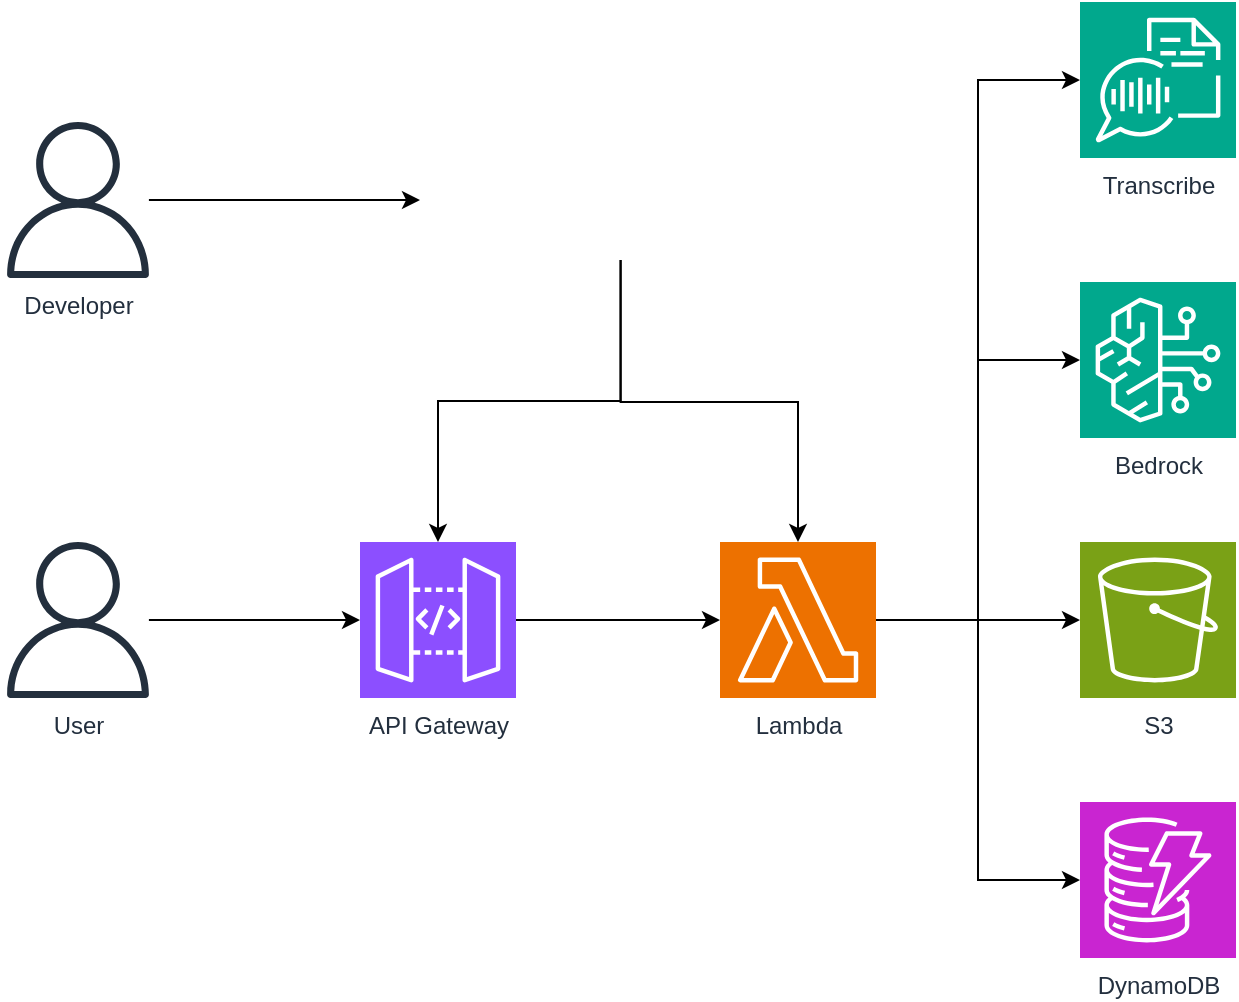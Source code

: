 <mxfile version="26.1.3">
  <diagram name="Architecture" id="fexu3lbiZhHOJmb0zQ1V">
    <mxGraphModel dx="838" dy="1800" grid="1" gridSize="10" guides="1" tooltips="1" connect="1" arrows="1" fold="1" page="1" pageScale="1" pageWidth="827" pageHeight="1169" math="0" shadow="0">
      <root>
        <mxCell id="0" />
        <mxCell id="1" parent="0" />
        <mxCell id="eQa4DL1fmnH6UU74Suo6-1" value="User" style="sketch=0;outlineConnect=0;fontColor=#232F3E;gradientColor=none;fillColor=#232F3D;strokeColor=none;dashed=0;verticalLabelPosition=bottom;verticalAlign=top;align=center;html=1;fontSize=12;fontStyle=0;aspect=fixed;pointerEvents=1;shape=mxgraph.aws4.user;" vertex="1" parent="1">
          <mxGeometry x="120" y="200" width="78" height="78" as="geometry" />
        </mxCell>
        <mxCell id="eQa4DL1fmnH6UU74Suo6-2" value="API Gateway" style="sketch=0;points=[[0,0,0],[0.25,0,0],[0.5,0,0],[0.75,0,0],[1,0,0],[0,1,0],[0.25,1,0],[0.5,1,0],[0.75,1,0],[1,1,0],[0,0.25,0],[0,0.5,0],[0,0.75,0],[1,0.25,0],[1,0.5,0],[1,0.75,0]];outlineConnect=0;fontColor=#232F3E;fillColor=#8C4FFF;strokeColor=#ffffff;dashed=0;verticalLabelPosition=bottom;verticalAlign=top;align=center;html=1;fontSize=12;fontStyle=0;aspect=fixed;shape=mxgraph.aws4.resourceIcon;resIcon=mxgraph.aws4.api_gateway;" vertex="1" parent="1">
          <mxGeometry x="300" y="200" width="78" height="78" as="geometry" />
        </mxCell>
        <mxCell id="eQa4DL1fmnH6UU74Suo6-3" style="edgeStyle=orthogonalEdgeStyle;rounded=0;orthogonalLoop=1;jettySize=auto;html=1;entryX=0;entryY=0.5;entryDx=0;entryDy=0;entryPerimeter=0;" edge="1" parent="1" source="eQa4DL1fmnH6UU74Suo6-1" target="eQa4DL1fmnH6UU74Suo6-2">
          <mxGeometry relative="1" as="geometry" />
        </mxCell>
        <mxCell id="eQa4DL1fmnH6UU74Suo6-4" value="Lambda" style="sketch=0;points=[[0,0,0],[0.25,0,0],[0.5,0,0],[0.75,0,0],[1,0,0],[0,1,0],[0.25,1,0],[0.5,1,0],[0.75,1,0],[1,1,0],[0,0.25,0],[0,0.5,0],[0,0.75,0],[1,0.25,0],[1,0.5,0],[1,0.75,0]];outlineConnect=0;fontColor=#232F3E;fillColor=#ED7100;strokeColor=#ffffff;dashed=0;verticalLabelPosition=bottom;verticalAlign=top;align=center;html=1;fontSize=12;fontStyle=0;aspect=fixed;shape=mxgraph.aws4.resourceIcon;resIcon=mxgraph.aws4.lambda;" vertex="1" parent="1">
          <mxGeometry x="480" y="200" width="78" height="78" as="geometry" />
        </mxCell>
        <mxCell id="eQa4DL1fmnH6UU74Suo6-5" style="edgeStyle=orthogonalEdgeStyle;rounded=0;orthogonalLoop=1;jettySize=auto;html=1;entryX=0;entryY=0.5;entryDx=0;entryDy=0;entryPerimeter=0;" edge="1" parent="1" source="eQa4DL1fmnH6UU74Suo6-2" target="eQa4DL1fmnH6UU74Suo6-4">
          <mxGeometry relative="1" as="geometry" />
        </mxCell>
        <mxCell id="eQa4DL1fmnH6UU74Suo6-6" value="S3" style="sketch=0;points=[[0,0,0],[0.25,0,0],[0.5,0,0],[0.75,0,0],[1,0,0],[0,1,0],[0.25,1,0],[0.5,1,0],[0.75,1,0],[1,1,0],[0,0.25,0],[0,0.5,0],[0,0.75,0],[1,0.25,0],[1,0.5,0],[1,0.75,0]];outlineConnect=0;fontColor=#232F3E;fillColor=#7AA116;strokeColor=#ffffff;dashed=0;verticalLabelPosition=bottom;verticalAlign=top;align=center;html=1;fontSize=12;fontStyle=0;aspect=fixed;shape=mxgraph.aws4.resourceIcon;resIcon=mxgraph.aws4.s3;" vertex="1" parent="1">
          <mxGeometry x="660" y="200" width="78" height="78" as="geometry" />
        </mxCell>
        <mxCell id="eQa4DL1fmnH6UU74Suo6-7" value="Bedrock" style="sketch=0;points=[[0,0,0],[0.25,0,0],[0.5,0,0],[0.75,0,0],[1,0,0],[0,1,0],[0.25,1,0],[0.5,1,0],[0.75,1,0],[1,1,0],[0,0.25,0],[0,0.5,0],[0,0.75,0],[1,0.25,0],[1,0.5,0],[1,0.75,0]];outlineConnect=0;fontColor=#232F3E;fillColor=#01A88D;strokeColor=#ffffff;dashed=0;verticalLabelPosition=bottom;verticalAlign=top;align=center;html=1;fontSize=12;fontStyle=0;aspect=fixed;shape=mxgraph.aws4.resourceIcon;resIcon=mxgraph.aws4.bedrock;" vertex="1" parent="1">
          <mxGeometry x="660" y="70" width="78" height="78" as="geometry" />
        </mxCell>
        <mxCell id="eQa4DL1fmnH6UU74Suo6-8" style="edgeStyle=orthogonalEdgeStyle;rounded=0;orthogonalLoop=1;jettySize=auto;html=1;entryX=0;entryY=0.5;entryDx=0;entryDy=0;entryPerimeter=0;" edge="1" parent="1" source="eQa4DL1fmnH6UU74Suo6-4" target="eQa4DL1fmnH6UU74Suo6-6">
          <mxGeometry relative="1" as="geometry" />
        </mxCell>
        <mxCell id="eQa4DL1fmnH6UU74Suo6-9" style="edgeStyle=orthogonalEdgeStyle;rounded=0;orthogonalLoop=1;jettySize=auto;html=1;entryX=0;entryY=0.5;entryDx=0;entryDy=0;entryPerimeter=0;" edge="1" parent="1" source="eQa4DL1fmnH6UU74Suo6-4" target="eQa4DL1fmnH6UU74Suo6-7">
          <mxGeometry relative="1" as="geometry" />
        </mxCell>
        <mxCell id="eQa4DL1fmnH6UU74Suo6-10" value="Transcribe" style="sketch=0;points=[[0,0,0],[0.25,0,0],[0.5,0,0],[0.75,0,0],[1,0,0],[0,1,0],[0.25,1,0],[0.5,1,0],[0.75,1,0],[1,1,0],[0,0.25,0],[0,0.5,0],[0,0.75,0],[1,0.25,0],[1,0.5,0],[1,0.75,0]];outlineConnect=0;fontColor=#232F3E;fillColor=#01A88D;strokeColor=#ffffff;dashed=0;verticalLabelPosition=bottom;verticalAlign=top;align=center;html=1;fontSize=12;fontStyle=0;aspect=fixed;shape=mxgraph.aws4.resourceIcon;resIcon=mxgraph.aws4.transcribe;" vertex="1" parent="1">
          <mxGeometry x="660" y="-70" width="78" height="78" as="geometry" />
        </mxCell>
        <mxCell id="eQa4DL1fmnH6UU74Suo6-11" style="edgeStyle=orthogonalEdgeStyle;rounded=0;orthogonalLoop=1;jettySize=auto;html=1;entryX=0;entryY=0.5;entryDx=0;entryDy=0;entryPerimeter=0;" edge="1" parent="1" source="eQa4DL1fmnH6UU74Suo6-4" target="eQa4DL1fmnH6UU74Suo6-10">
          <mxGeometry relative="1" as="geometry" />
        </mxCell>
        <mxCell id="eQa4DL1fmnH6UU74Suo6-12" value="DynamoDB" style="sketch=0;points=[[0,0,0],[0.25,0,0],[0.5,0,0],[0.75,0,0],[1,0,0],[0,1,0],[0.25,1,0],[0.5,1,0],[0.75,1,0],[1,1,0],[0,0.25,0],[0,0.5,0],[0,0.75,0],[1,0.25,0],[1,0.5,0],[1,0.75,0]];outlineConnect=0;fontColor=#232F3E;fillColor=#C925D1;strokeColor=#ffffff;dashed=0;verticalLabelPosition=bottom;verticalAlign=top;align=center;html=1;fontSize=12;fontStyle=0;aspect=fixed;shape=mxgraph.aws4.resourceIcon;resIcon=mxgraph.aws4.dynamodb;" vertex="1" parent="1">
          <mxGeometry x="660" y="330" width="78" height="78" as="geometry" />
        </mxCell>
        <mxCell id="eQa4DL1fmnH6UU74Suo6-13" style="edgeStyle=orthogonalEdgeStyle;rounded=0;orthogonalLoop=1;jettySize=auto;html=1;entryX=0;entryY=0.5;entryDx=0;entryDy=0;entryPerimeter=0;" edge="1" parent="1" source="eQa4DL1fmnH6UU74Suo6-4" target="eQa4DL1fmnH6UU74Suo6-12">
          <mxGeometry relative="1" as="geometry" />
        </mxCell>
        <mxCell id="eQa4DL1fmnH6UU74Suo6-18" style="edgeStyle=orthogonalEdgeStyle;rounded=0;orthogonalLoop=1;jettySize=auto;html=1;entryX=0;entryY=0.5;entryDx=0;entryDy=0;" edge="1" parent="1" source="eQa4DL1fmnH6UU74Suo6-14" target="eQa4DL1fmnH6UU74Suo6-15">
          <mxGeometry relative="1" as="geometry" />
        </mxCell>
        <mxCell id="eQa4DL1fmnH6UU74Suo6-14" value="Developer" style="sketch=0;outlineConnect=0;fontColor=#232F3E;gradientColor=none;fillColor=#232F3D;strokeColor=none;dashed=0;verticalLabelPosition=bottom;verticalAlign=top;align=center;html=1;fontSize=12;fontStyle=0;aspect=fixed;pointerEvents=1;shape=mxgraph.aws4.user;" vertex="1" parent="1">
          <mxGeometry x="120" y="-10" width="78" height="78" as="geometry" />
        </mxCell>
        <mxCell id="eQa4DL1fmnH6UU74Suo6-15" value="" style="shape=image;verticalLabelPosition=bottom;labelBackgroundColor=default;verticalAlign=top;aspect=fixed;imageAspect=0;image=https://user-images.githubusercontent.com/2752551/30404911-d575539c-989d-11e7-9a74-df8533b95c6d.png;" vertex="1" parent="1">
          <mxGeometry x="330" y="-1" width="200.56" height="60" as="geometry" />
        </mxCell>
        <mxCell id="eQa4DL1fmnH6UU74Suo6-16" style="edgeStyle=orthogonalEdgeStyle;rounded=0;orthogonalLoop=1;jettySize=auto;html=1;entryX=0.5;entryY=0;entryDx=0;entryDy=0;entryPerimeter=0;" edge="1" parent="1" source="eQa4DL1fmnH6UU74Suo6-15" target="eQa4DL1fmnH6UU74Suo6-4">
          <mxGeometry relative="1" as="geometry">
            <Array as="points">
              <mxPoint x="430" y="130" />
              <mxPoint x="519" y="130" />
            </Array>
          </mxGeometry>
        </mxCell>
        <mxCell id="eQa4DL1fmnH6UU74Suo6-17" style="edgeStyle=orthogonalEdgeStyle;rounded=0;orthogonalLoop=1;jettySize=auto;html=1;entryX=0.5;entryY=0;entryDx=0;entryDy=0;entryPerimeter=0;" edge="1" parent="1" source="eQa4DL1fmnH6UU74Suo6-15" target="eQa4DL1fmnH6UU74Suo6-2">
          <mxGeometry relative="1" as="geometry" />
        </mxCell>
      </root>
    </mxGraphModel>
  </diagram>
</mxfile>
